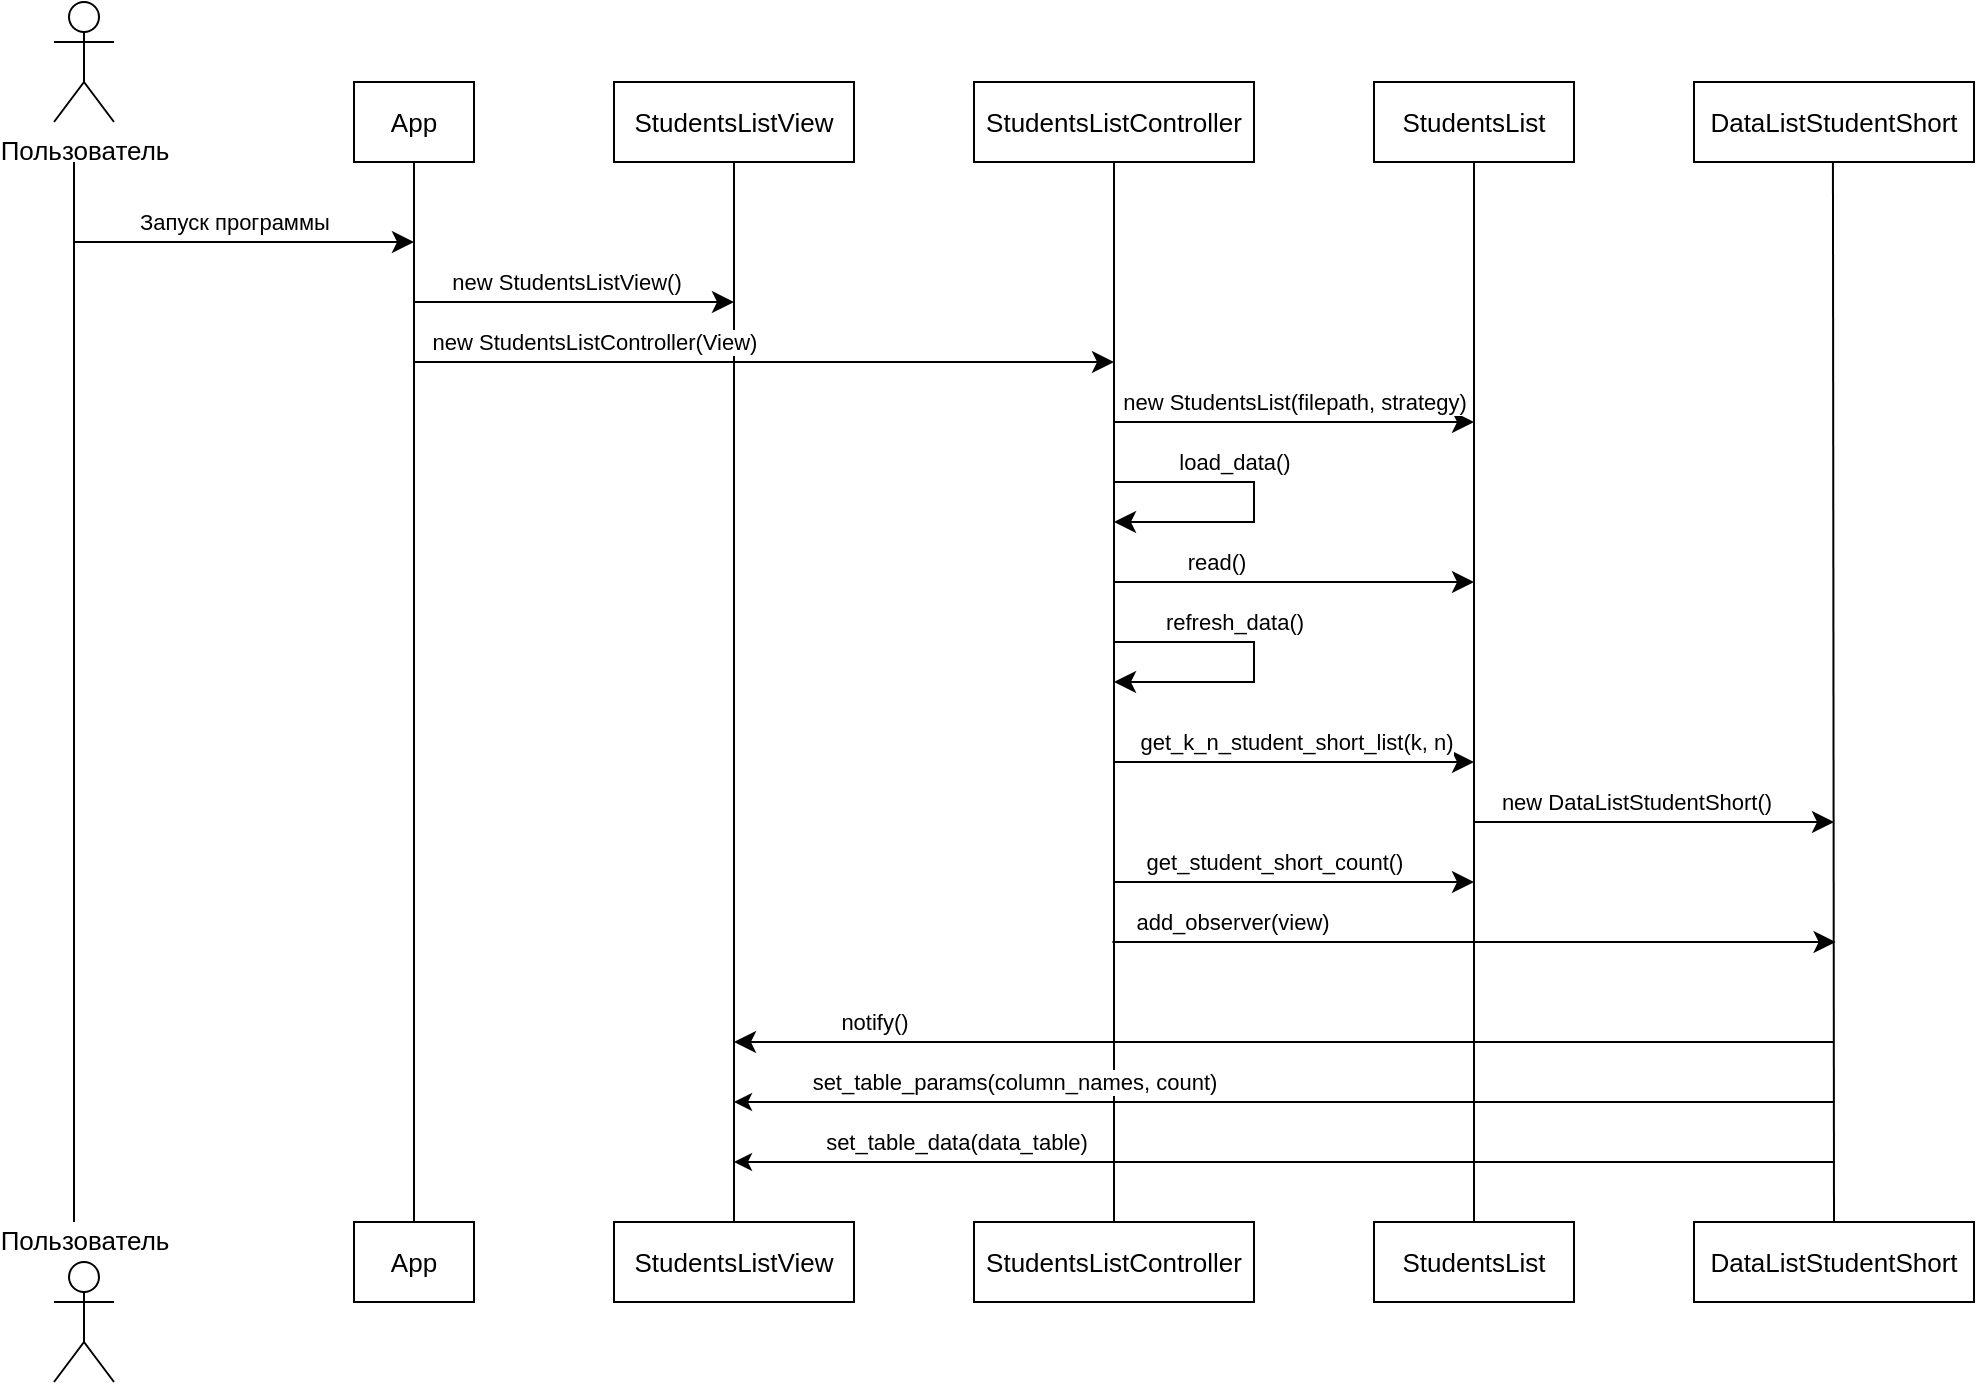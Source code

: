 <mxfile version="26.0.6">
  <diagram name="Page-1" id="2YBvvXClWsGukQMizWep">
    <mxGraphModel dx="1615" dy="815" grid="1" gridSize="10" guides="1" tooltips="1" connect="1" arrows="1" fold="1" page="1" pageScale="1" pageWidth="850" pageHeight="1100" math="0" shadow="0">
      <root>
        <mxCell id="0" />
        <mxCell id="1" parent="0" />
        <mxCell id="DcK7qfO0fMDPadU4-bJH-3" value="" style="edgeStyle=orthogonalEdgeStyle;rounded=0;orthogonalLoop=1;jettySize=auto;html=1;endArrow=none;endFill=0;fontSize=13;" parent="1" edge="1">
          <mxGeometry relative="1" as="geometry">
            <mxPoint x="180" y="120" as="sourcePoint" />
            <mxPoint x="180" y="650" as="targetPoint" />
            <Array as="points">
              <mxPoint x="180" y="120" />
              <mxPoint x="180" y="640" />
            </Array>
          </mxGeometry>
        </mxCell>
        <mxCell id="DcK7qfO0fMDPadU4-bJH-1" value="Пользователь" style="shape=umlActor;verticalLabelPosition=bottom;verticalAlign=top;html=1;outlineConnect=0;fontSize=13;" parent="1" vertex="1">
          <mxGeometry x="170" y="40" width="30" height="60" as="geometry" />
        </mxCell>
        <mxCell id="DcK7qfO0fMDPadU4-bJH-2" value="Пользователь" style="shape=umlActor;verticalLabelPosition=top;verticalAlign=bottom;html=1;outlineConnect=0;labelPosition=center;align=center;fontSize=13;" parent="1" vertex="1">
          <mxGeometry x="170" y="670" width="30" height="60" as="geometry" />
        </mxCell>
        <mxCell id="DcK7qfO0fMDPadU4-bJH-4" value="App" style="rounded=0;whiteSpace=wrap;html=1;fontSize=13;" parent="1" vertex="1">
          <mxGeometry x="320" y="80" width="60" height="40" as="geometry" />
        </mxCell>
        <mxCell id="DcK7qfO0fMDPadU4-bJH-5" value="App" style="rounded=0;whiteSpace=wrap;html=1;fontSize=13;" parent="1" vertex="1">
          <mxGeometry x="320" y="650" width="60" height="40" as="geometry" />
        </mxCell>
        <mxCell id="DcK7qfO0fMDPadU4-bJH-7" value="StudentsListView" style="rounded=0;whiteSpace=wrap;html=1;fontSize=13;" parent="1" vertex="1">
          <mxGeometry x="450" y="80" width="120" height="40" as="geometry" />
        </mxCell>
        <mxCell id="DcK7qfO0fMDPadU4-bJH-8" value="StudentsListView" style="rounded=0;whiteSpace=wrap;html=1;fontSize=13;" parent="1" vertex="1">
          <mxGeometry x="450" y="650" width="120" height="40" as="geometry" />
        </mxCell>
        <mxCell id="DcK7qfO0fMDPadU4-bJH-11" value="StudentsListController" style="rounded=0;whiteSpace=wrap;html=1;fontSize=13;" parent="1" vertex="1">
          <mxGeometry x="630" y="650" width="140" height="40" as="geometry" />
        </mxCell>
        <mxCell id="DcK7qfO0fMDPadU4-bJH-15" value="StudentsListController" style="rounded=0;whiteSpace=wrap;html=1;fontSize=13;" parent="1" vertex="1">
          <mxGeometry x="630" y="80" width="140" height="40" as="geometry" />
        </mxCell>
        <mxCell id="DcK7qfO0fMDPadU4-bJH-19" value="StudentsList" style="rounded=0;whiteSpace=wrap;html=1;fontSize=13;" parent="1" vertex="1">
          <mxGeometry x="830" y="80" width="100" height="40" as="geometry" />
        </mxCell>
        <mxCell id="DcK7qfO0fMDPadU4-bJH-20" value="StudentsList" style="rounded=0;whiteSpace=wrap;html=1;fontSize=13;" parent="1" vertex="1">
          <mxGeometry x="830" y="650" width="100" height="40" as="geometry" />
        </mxCell>
        <mxCell id="DcK7qfO0fMDPadU4-bJH-22" value="DataListStudentShort" style="rounded=0;whiteSpace=wrap;html=1;fontSize=13;" parent="1" vertex="1">
          <mxGeometry x="990" y="80" width="140" height="40" as="geometry" />
        </mxCell>
        <mxCell id="DcK7qfO0fMDPadU4-bJH-23" value="DataListStudentShort" style="rounded=0;whiteSpace=wrap;html=1;fontSize=13;" parent="1" vertex="1">
          <mxGeometry x="990" y="650" width="140" height="40" as="geometry" />
        </mxCell>
        <mxCell id="DcK7qfO0fMDPadU4-bJH-25" value="" style="endArrow=classic;html=1;rounded=0;endSize=8;fontSize=13;" parent="1" edge="1">
          <mxGeometry width="50" height="50" relative="1" as="geometry">
            <mxPoint x="180" y="160" as="sourcePoint" />
            <mxPoint x="350" y="160" as="targetPoint" />
          </mxGeometry>
        </mxCell>
        <mxCell id="DcK7qfO0fMDPadU4-bJH-43" value="Запуск программы" style="edgeLabel;html=1;align=center;verticalAlign=middle;resizable=0;points=[];fontSize=11;" parent="DcK7qfO0fMDPadU4-bJH-25" vertex="1" connectable="0">
          <mxGeometry x="-0.357" y="-2" relative="1" as="geometry">
            <mxPoint x="25" y="-12" as="offset" />
          </mxGeometry>
        </mxCell>
        <mxCell id="DcK7qfO0fMDPadU4-bJH-26" value="" style="endArrow=classic;html=1;rounded=0;endSize=8;fontSize=11;" parent="1" edge="1">
          <mxGeometry width="50" height="50" relative="1" as="geometry">
            <mxPoint x="350" y="190" as="sourcePoint" />
            <mxPoint x="510" y="190" as="targetPoint" />
          </mxGeometry>
        </mxCell>
        <mxCell id="DcK7qfO0fMDPadU4-bJH-44" value="new StudentsListView()" style="edgeLabel;html=1;align=center;verticalAlign=middle;resizable=0;points=[];fontSize=11;" parent="DcK7qfO0fMDPadU4-bJH-26" vertex="1" connectable="0">
          <mxGeometry x="-0.52" relative="1" as="geometry">
            <mxPoint x="37" y="-10" as="offset" />
          </mxGeometry>
        </mxCell>
        <mxCell id="DcK7qfO0fMDPadU4-bJH-27" value="" style="endArrow=classic;html=1;rounded=0;endSize=8;fontSize=11;" parent="1" edge="1">
          <mxGeometry width="50" height="50" relative="1" as="geometry">
            <mxPoint x="350" y="220" as="sourcePoint" />
            <mxPoint x="700" y="220" as="targetPoint" />
          </mxGeometry>
        </mxCell>
        <mxCell id="DcK7qfO0fMDPadU4-bJH-28" value="" style="endArrow=classic;html=1;rounded=0;endSize=8;fontSize=11;" parent="1" edge="1">
          <mxGeometry width="50" height="50" relative="1" as="geometry">
            <mxPoint x="700" y="250" as="sourcePoint" />
            <mxPoint x="880" y="250" as="targetPoint" />
          </mxGeometry>
        </mxCell>
        <mxCell id="DcK7qfO0fMDPadU4-bJH-60" value="new StudentsList(filepath, strategy)" style="edgeLabel;html=1;align=center;verticalAlign=middle;resizable=0;points=[];fontSize=11;" parent="DcK7qfO0fMDPadU4-bJH-28" vertex="1" connectable="0">
          <mxGeometry x="-0.386" y="2" relative="1" as="geometry">
            <mxPoint x="34" y="-8" as="offset" />
          </mxGeometry>
        </mxCell>
        <mxCell id="DcK7qfO0fMDPadU4-bJH-29" value="" style="endArrow=classic;html=1;rounded=0;endSize=8;fontSize=11;" parent="1" edge="1">
          <mxGeometry width="50" height="50" relative="1" as="geometry">
            <mxPoint x="700" y="330" as="sourcePoint" />
            <mxPoint x="880" y="330" as="targetPoint" />
          </mxGeometry>
        </mxCell>
        <mxCell id="DcK7qfO0fMDPadU4-bJH-64" value="read()" style="edgeLabel;html=1;align=center;verticalAlign=middle;resizable=0;points=[];fontSize=11;" parent="DcK7qfO0fMDPadU4-bJH-29" vertex="1" connectable="0">
          <mxGeometry x="-0.296" y="2" relative="1" as="geometry">
            <mxPoint x="-13" y="-8" as="offset" />
          </mxGeometry>
        </mxCell>
        <mxCell id="DcK7qfO0fMDPadU4-bJH-31" value="" style="endArrow=classic;html=1;rounded=0;endSize=8;endFill=1;startArrow=none;startFill=0;fontSize=11;startSize=8;" parent="1" edge="1">
          <mxGeometry width="50" height="50" relative="1" as="geometry">
            <mxPoint x="700" y="420" as="sourcePoint" />
            <mxPoint x="880" y="420" as="targetPoint" />
          </mxGeometry>
        </mxCell>
        <mxCell id="DcK7qfO0fMDPadU4-bJH-65" value="get_k_n_student_short_list(k, n)" style="edgeLabel;html=1;align=center;verticalAlign=middle;resizable=0;points=[];fontSize=11;" parent="DcK7qfO0fMDPadU4-bJH-31" vertex="1" connectable="0">
          <mxGeometry x="-0.481" y="-1" relative="1" as="geometry">
            <mxPoint x="44" y="-11" as="offset" />
          </mxGeometry>
        </mxCell>
        <mxCell id="DcK7qfO0fMDPadU4-bJH-40" value="" style="endArrow=classic;html=1;rounded=0;endSize=8;fontSize=11;" parent="1" edge="1">
          <mxGeometry width="50" height="50" relative="1" as="geometry">
            <mxPoint x="700" y="280" as="sourcePoint" />
            <mxPoint x="700" y="300" as="targetPoint" />
            <Array as="points">
              <mxPoint x="770" y="280" />
              <mxPoint x="770" y="300" />
              <mxPoint x="730" y="300" />
            </Array>
          </mxGeometry>
        </mxCell>
        <mxCell id="DcK7qfO0fMDPadU4-bJH-61" value="load_data()" style="edgeLabel;html=1;align=center;verticalAlign=middle;resizable=0;points=[];fontSize=11;" parent="DcK7qfO0fMDPadU4-bJH-40" vertex="1" connectable="0">
          <mxGeometry x="-0.035" y="-2" relative="1" as="geometry">
            <mxPoint x="-8" y="-17" as="offset" />
          </mxGeometry>
        </mxCell>
        <mxCell id="DcK7qfO0fMDPadU4-bJH-50" value="" style="endArrow=none;html=1;rounded=0;entryX=0.5;entryY=1;entryDx=0;entryDy=0;fontSize=13;exitX=0.5;exitY=0;exitDx=0;exitDy=0;" parent="1" source="DcK7qfO0fMDPadU4-bJH-8" target="DcK7qfO0fMDPadU4-bJH-7" edge="1">
          <mxGeometry width="50" height="50" relative="1" as="geometry">
            <mxPoint x="510" y="720" as="sourcePoint" />
            <mxPoint x="560" y="670" as="targetPoint" />
          </mxGeometry>
        </mxCell>
        <mxCell id="DcK7qfO0fMDPadU4-bJH-45" value="new StudentsListController(View)" style="edgeLabel;html=1;align=center;verticalAlign=middle;resizable=0;points=[];fontSize=11;" parent="1" vertex="1" connectable="0">
          <mxGeometry x="440.003" y="210" as="geometry" />
        </mxCell>
        <mxCell id="DcK7qfO0fMDPadU4-bJH-52" value="" style="endArrow=none;html=1;rounded=0;exitX=0.5;exitY=0;exitDx=0;exitDy=0;fontSize=13;" parent="1" source="DcK7qfO0fMDPadU4-bJH-11" edge="1">
          <mxGeometry width="50" height="50" relative="1" as="geometry">
            <mxPoint x="650" y="170" as="sourcePoint" />
            <mxPoint x="700" y="120" as="targetPoint" />
          </mxGeometry>
        </mxCell>
        <mxCell id="DcK7qfO0fMDPadU4-bJH-53" value="" style="endArrow=none;html=1;rounded=0;exitX=0.5;exitY=0;exitDx=0;exitDy=0;fontSize=13;" parent="1" source="DcK7qfO0fMDPadU4-bJH-20" edge="1">
          <mxGeometry width="50" height="50" relative="1" as="geometry">
            <mxPoint x="830" y="170" as="sourcePoint" />
            <mxPoint x="880" y="120" as="targetPoint" />
          </mxGeometry>
        </mxCell>
        <mxCell id="DcK7qfO0fMDPadU4-bJH-54" value="" style="endArrow=none;html=1;rounded=0;exitX=0.5;exitY=0;exitDx=0;exitDy=0;fontSize=13;" parent="1" source="DcK7qfO0fMDPadU4-bJH-23" edge="1">
          <mxGeometry width="50" height="50" relative="1" as="geometry">
            <mxPoint x="1059.47" y="720" as="sourcePoint" />
            <mxPoint x="1059.47" y="120" as="targetPoint" />
          </mxGeometry>
        </mxCell>
        <mxCell id="DcK7qfO0fMDPadU4-bJH-57" value="" style="endArrow=none;html=1;rounded=0;endSize=8;endFill=0;startArrow=classic;startFill=1;fontSize=11;" parent="1" edge="1">
          <mxGeometry width="50" height="50" relative="1" as="geometry">
            <mxPoint x="510" y="590" as="sourcePoint" />
            <mxPoint x="1060" y="590" as="targetPoint" />
          </mxGeometry>
        </mxCell>
        <mxCell id="DcK7qfO0fMDPadU4-bJH-72" value="set_table_params(column_names, count)" style="edgeLabel;html=1;align=center;verticalAlign=middle;resizable=0;points=[];fontSize=11;" parent="DcK7qfO0fMDPadU4-bJH-57" vertex="1" connectable="0">
          <mxGeometry x="-0.803" relative="1" as="geometry">
            <mxPoint x="86" y="-10" as="offset" />
          </mxGeometry>
        </mxCell>
        <mxCell id="DcK7qfO0fMDPadU4-bJH-58" value="" style="endArrow=none;html=1;rounded=0;endSize=8;endFill=0;startArrow=classic;startFill=1;fontSize=11;" parent="1" edge="1">
          <mxGeometry width="50" height="50" relative="1" as="geometry">
            <mxPoint x="510" y="620" as="sourcePoint" />
            <mxPoint x="1060" y="620" as="targetPoint" />
          </mxGeometry>
        </mxCell>
        <mxCell id="DcK7qfO0fMDPadU4-bJH-73" value="set_table_data(data_table)" style="edgeLabel;html=1;align=center;verticalAlign=middle;resizable=0;points=[];fontSize=11;" parent="DcK7qfO0fMDPadU4-bJH-58" vertex="1" connectable="0">
          <mxGeometry x="-0.7" relative="1" as="geometry">
            <mxPoint x="28" y="-10" as="offset" />
          </mxGeometry>
        </mxCell>
        <mxCell id="DcK7qfO0fMDPadU4-bJH-59" value="" style="endArrow=none;html=1;rounded=0;entryX=0.5;entryY=1;entryDx=0;entryDy=0;fontSize=13;exitX=0.5;exitY=0;exitDx=0;exitDy=0;" parent="1" source="DcK7qfO0fMDPadU4-bJH-5" edge="1">
          <mxGeometry width="50" height="50" relative="1" as="geometry">
            <mxPoint x="350" y="750" as="sourcePoint" />
            <mxPoint x="350" y="120" as="targetPoint" />
          </mxGeometry>
        </mxCell>
        <mxCell id="qhjmmDA0B8LQni4Y8oXy-1" value="" style="endArrow=classic;html=1;rounded=0;endSize=8;fontSize=11;" edge="1" parent="1">
          <mxGeometry width="50" height="50" relative="1" as="geometry">
            <mxPoint x="880" y="450" as="sourcePoint" />
            <mxPoint x="1060" y="450" as="targetPoint" />
          </mxGeometry>
        </mxCell>
        <mxCell id="qhjmmDA0B8LQni4Y8oXy-2" value="new DataListStudentShort()" style="edgeLabel;html=1;align=center;verticalAlign=middle;resizable=0;points=[];" vertex="1" connectable="0" parent="qhjmmDA0B8LQni4Y8oXy-1">
          <mxGeometry x="0.638" y="-1" relative="1" as="geometry">
            <mxPoint x="-67" y="-11" as="offset" />
          </mxGeometry>
        </mxCell>
        <mxCell id="qhjmmDA0B8LQni4Y8oXy-4" value="" style="endArrow=classic;html=1;rounded=0;endSize=8;endFill=1;startArrow=none;startFill=0;fontSize=11;startSize=8;" edge="1" parent="1">
          <mxGeometry width="50" height="50" relative="1" as="geometry">
            <mxPoint x="700" y="480" as="sourcePoint" />
            <mxPoint x="880" y="480" as="targetPoint" />
          </mxGeometry>
        </mxCell>
        <mxCell id="qhjmmDA0B8LQni4Y8oXy-5" value="get_student_short_count()" style="edgeLabel;html=1;align=center;verticalAlign=middle;resizable=0;points=[];fontSize=11;" vertex="1" connectable="0" parent="qhjmmDA0B8LQni4Y8oXy-4">
          <mxGeometry x="-0.481" y="-1" relative="1" as="geometry">
            <mxPoint x="33" y="-11" as="offset" />
          </mxGeometry>
        </mxCell>
        <mxCell id="qhjmmDA0B8LQni4Y8oXy-6" value="" style="endArrow=classic;html=1;rounded=0;endSize=8;endFill=1;startArrow=none;startFill=0;fontSize=11;startSize=8;" edge="1" parent="1">
          <mxGeometry width="50" height="50" relative="1" as="geometry">
            <mxPoint x="699.2" y="510" as="sourcePoint" />
            <mxPoint x="1060.8" y="510" as="targetPoint" />
          </mxGeometry>
        </mxCell>
        <mxCell id="qhjmmDA0B8LQni4Y8oXy-8" value="add_observer(view)" style="edgeLabel;html=1;align=center;verticalAlign=middle;resizable=0;points=[];" vertex="1" connectable="0" parent="qhjmmDA0B8LQni4Y8oXy-6">
          <mxGeometry x="-0.082" y="-4" relative="1" as="geometry">
            <mxPoint x="-106" y="-14" as="offset" />
          </mxGeometry>
        </mxCell>
        <mxCell id="qhjmmDA0B8LQni4Y8oXy-9" value="" style="endArrow=classic;html=1;rounded=0;endSize=8;endFill=1;startArrow=none;startFill=0;fontSize=11;startSize=8;" edge="1" parent="1">
          <mxGeometry width="50" height="50" relative="1" as="geometry">
            <mxPoint x="1060" y="560" as="sourcePoint" />
            <mxPoint x="510" y="560" as="targetPoint" />
          </mxGeometry>
        </mxCell>
        <mxCell id="qhjmmDA0B8LQni4Y8oXy-10" value="notify()" style="edgeLabel;html=1;align=center;verticalAlign=middle;resizable=0;points=[];" vertex="1" connectable="0" parent="qhjmmDA0B8LQni4Y8oXy-9">
          <mxGeometry x="-0.082" y="-4" relative="1" as="geometry">
            <mxPoint x="-228" y="-6" as="offset" />
          </mxGeometry>
        </mxCell>
        <mxCell id="qhjmmDA0B8LQni4Y8oXy-11" value="" style="endArrow=classic;html=1;rounded=0;endSize=8;fontSize=11;" edge="1" parent="1">
          <mxGeometry width="50" height="50" relative="1" as="geometry">
            <mxPoint x="700" y="360" as="sourcePoint" />
            <mxPoint x="700" y="380" as="targetPoint" />
            <Array as="points">
              <mxPoint x="770" y="360" />
              <mxPoint x="770" y="380" />
              <mxPoint x="730" y="380" />
            </Array>
          </mxGeometry>
        </mxCell>
        <mxCell id="qhjmmDA0B8LQni4Y8oXy-12" value="refresh_data()" style="edgeLabel;html=1;align=center;verticalAlign=middle;resizable=0;points=[];fontSize=11;" vertex="1" connectable="0" parent="qhjmmDA0B8LQni4Y8oXy-11">
          <mxGeometry x="-0.035" y="-2" relative="1" as="geometry">
            <mxPoint x="-8" y="-17" as="offset" />
          </mxGeometry>
        </mxCell>
      </root>
    </mxGraphModel>
  </diagram>
</mxfile>
